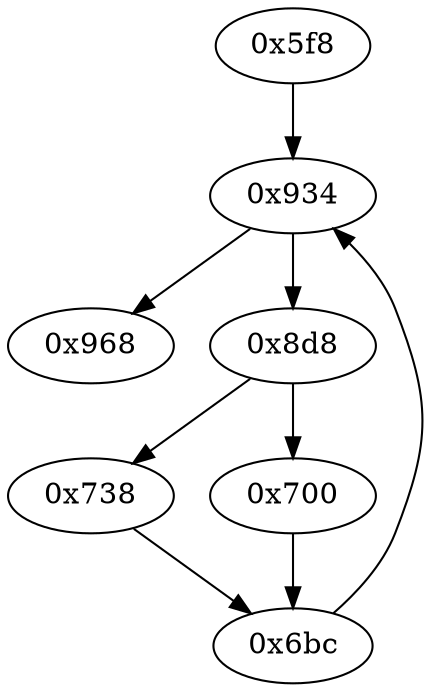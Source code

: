 strict digraph "" {
	graph ["edge"="{}",
		file="/Users/mark/Documents/deobfus-2019-ccs/ALL-CFG/small-programs/1b-1-2-1-1-eq127-1-0-1/1528_recovered.dot",
		"graph"="{u'file': u'/Users/mark/Documents/deobfus-2019-ccs/ALL-CFG/small-programs/1b-1-2-1-1-eq127-1-0-1/1528_recovered.dot'}",
		"node"="{u'opcode': u''}"
	];
	"0x934"	 [opcode="[u'ldr', u'str', u'str', u'ldr', u'ldrb', u'str', u'ldr', u'ldr', u'ldr', u'ldr', u'cmp', u'mov', u'b']"];
	"0x968"	 [opcode="[u'ldr', u'ldr', u'add', u'bl', u'mov', u'sub', u'pop']"];
	"0x934" -> "0x968";
	"0x8d8"	 [opcode="[u'ldr', u'mvn', u'mov', u'ldr', u'rsb', u'mvn', u'mul', u'mvn', u'ldr', u'orr', u'cmn', u'mov', u'ldr', u'cmp', u'mov', u'mov', \
u'mov', u'cmn', u'mov', u'mov', u'teq', u'mov', u'b']"];
	"0x934" -> "0x8d8";
	"0x738"	 [opcode="[u'ldr', u'ldr', u'ldr', u'sub', u'sub', u'add', u'mul', u'mvn', u'mov', u'eor', u'and', u'ldr', u'mov', u'ldr', u'mov', u'cmp', \
u'mov', u'teq', u'mov', u'mov', u'cmp', u'mov', u'mov', u'cmp', u'mov', u'b']"];
	"0x6bc"	 [opcode="[u'ldr', u'ldr', u'mov', u'add', u'b']"];
	"0x738" -> "0x6bc";
	"0x700"	 [opcode="[u'ldr', u'ldr', u'mov', u'mul', u'b']"];
	"0x700" -> "0x6bc";
	"0x8d8" -> "0x738";
	"0x8d8" -> "0x700";
	"0x5f8"	 [opcode="[u'push', u'add', u'sub', u'str', u'mov', u'mov', u'ldr', u'ldr', u'ldr', u'ldr', u'ldr', u'ldr', u'str', u'b']"];
	"0x5f8" -> "0x934";
	"0x6bc" -> "0x934";
}
